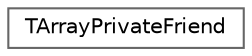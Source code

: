 digraph "Graphical Class Hierarchy"
{
 // INTERACTIVE_SVG=YES
 // LATEX_PDF_SIZE
  bgcolor="transparent";
  edge [fontname=Helvetica,fontsize=10,labelfontname=Helvetica,labelfontsize=10];
  node [fontname=Helvetica,fontsize=10,shape=box,height=0.2,width=0.4];
  rankdir="LR";
  Node0 [id="Node000000",label="TArrayPrivateFriend",height=0.2,width=0.4,color="grey40", fillcolor="white", style="filled",URL="$da/dd3/structTArrayPrivateFriend.html",tooltip=" "];
}
